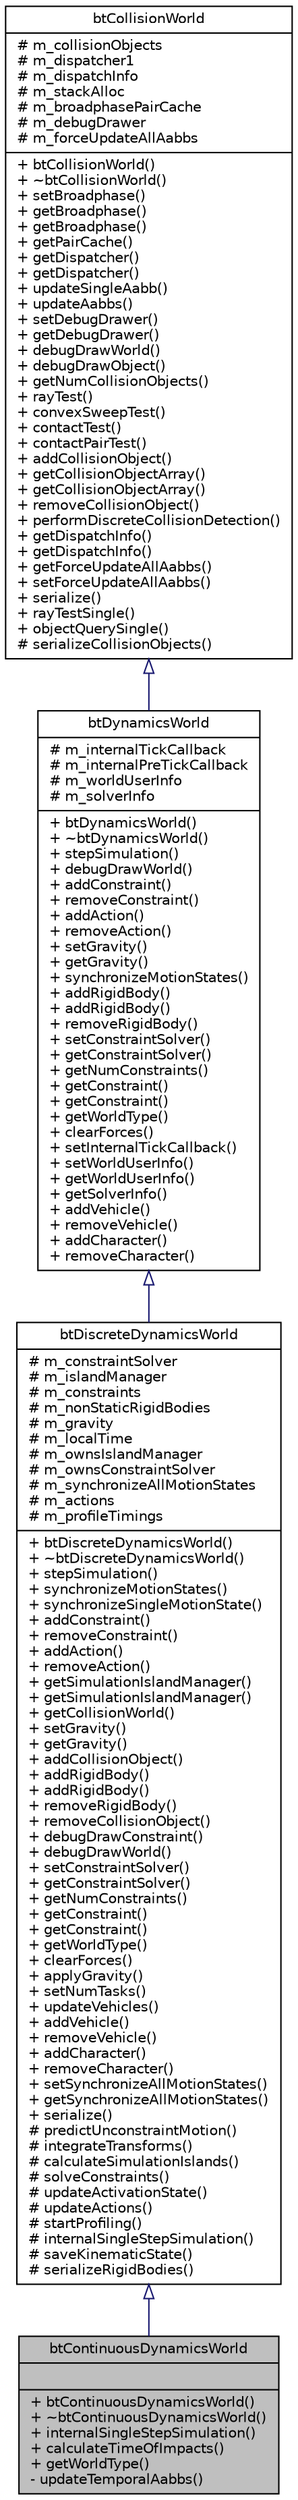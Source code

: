 digraph G
{
  edge [fontname="Helvetica",fontsize="10",labelfontname="Helvetica",labelfontsize="10"];
  node [fontname="Helvetica",fontsize="10",shape=record];
  Node1 [label="{btContinuousDynamicsWorld\n||+ btContinuousDynamicsWorld()\l+ ~btContinuousDynamicsWorld()\l+ internalSingleStepSimulation()\l+ calculateTimeOfImpacts()\l+ getWorldType()\l- updateTemporalAabbs()\l}",height=0.2,width=0.4,color="black", fillcolor="grey75", style="filled" fontcolor="black"];
  Node2 -> Node1 [dir=back,color="midnightblue",fontsize="10",style="solid",arrowtail="empty",fontname="Helvetica"];
  Node2 [label="{btDiscreteDynamicsWorld\n|# m_constraintSolver\l# m_islandManager\l# m_constraints\l# m_nonStaticRigidBodies\l# m_gravity\l# m_localTime\l# m_ownsIslandManager\l# m_ownsConstraintSolver\l# m_synchronizeAllMotionStates\l# m_actions\l# m_profileTimings\l|+ btDiscreteDynamicsWorld()\l+ ~btDiscreteDynamicsWorld()\l+ stepSimulation()\l+ synchronizeMotionStates()\l+ synchronizeSingleMotionState()\l+ addConstraint()\l+ removeConstraint()\l+ addAction()\l+ removeAction()\l+ getSimulationIslandManager()\l+ getSimulationIslandManager()\l+ getCollisionWorld()\l+ setGravity()\l+ getGravity()\l+ addCollisionObject()\l+ addRigidBody()\l+ addRigidBody()\l+ removeRigidBody()\l+ removeCollisionObject()\l+ debugDrawConstraint()\l+ debugDrawWorld()\l+ setConstraintSolver()\l+ getConstraintSolver()\l+ getNumConstraints()\l+ getConstraint()\l+ getConstraint()\l+ getWorldType()\l+ clearForces()\l+ applyGravity()\l+ setNumTasks()\l+ updateVehicles()\l+ addVehicle()\l+ removeVehicle()\l+ addCharacter()\l+ removeCharacter()\l+ setSynchronizeAllMotionStates()\l+ getSynchronizeAllMotionStates()\l+ serialize()\l# predictUnconstraintMotion()\l# integrateTransforms()\l# calculateSimulationIslands()\l# solveConstraints()\l# updateActivationState()\l# updateActions()\l# startProfiling()\l# internalSingleStepSimulation()\l# saveKinematicState()\l# serializeRigidBodies()\l}",height=0.2,width=0.4,color="black", fillcolor="white", style="filled",URL="$db/d6c/classbtDiscreteDynamicsWorld.html"];
  Node3 -> Node2 [dir=back,color="midnightblue",fontsize="10",style="solid",arrowtail="empty",fontname="Helvetica"];
  Node3 [label="{btDynamicsWorld\n|# m_internalTickCallback\l# m_internalPreTickCallback\l# m_worldUserInfo\l# m_solverInfo\l|+ btDynamicsWorld()\l+ ~btDynamicsWorld()\l+ stepSimulation()\l+ debugDrawWorld()\l+ addConstraint()\l+ removeConstraint()\l+ addAction()\l+ removeAction()\l+ setGravity()\l+ getGravity()\l+ synchronizeMotionStates()\l+ addRigidBody()\l+ addRigidBody()\l+ removeRigidBody()\l+ setConstraintSolver()\l+ getConstraintSolver()\l+ getNumConstraints()\l+ getConstraint()\l+ getConstraint()\l+ getWorldType()\l+ clearForces()\l+ setInternalTickCallback()\l+ setWorldUserInfo()\l+ getWorldUserInfo()\l+ getSolverInfo()\l+ addVehicle()\l+ removeVehicle()\l+ addCharacter()\l+ removeCharacter()\l}",height=0.2,width=0.4,color="black", fillcolor="white", style="filled",URL="$d2/dc3/classbtDynamicsWorld.html",tooltip="The btDynamicsWorld is the interface class for several dynamics implementation, basic, discrete, parallel, and continuous etc."];
  Node4 -> Node3 [dir=back,color="midnightblue",fontsize="10",style="solid",arrowtail="empty",fontname="Helvetica"];
  Node4 [label="{btCollisionWorld\n|# m_collisionObjects\l# m_dispatcher1\l# m_dispatchInfo\l# m_stackAlloc\l# m_broadphasePairCache\l# m_debugDrawer\l# m_forceUpdateAllAabbs\l|+ btCollisionWorld()\l+ ~btCollisionWorld()\l+ setBroadphase()\l+ getBroadphase()\l+ getBroadphase()\l+ getPairCache()\l+ getDispatcher()\l+ getDispatcher()\l+ updateSingleAabb()\l+ updateAabbs()\l+ setDebugDrawer()\l+ getDebugDrawer()\l+ debugDrawWorld()\l+ debugDrawObject()\l+ getNumCollisionObjects()\l+ rayTest()\l+ convexSweepTest()\l+ contactTest()\l+ contactPairTest()\l+ addCollisionObject()\l+ getCollisionObjectArray()\l+ getCollisionObjectArray()\l+ removeCollisionObject()\l+ performDiscreteCollisionDetection()\l+ getDispatchInfo()\l+ getDispatchInfo()\l+ getForceUpdateAllAabbs()\l+ setForceUpdateAllAabbs()\l+ serialize()\l+ rayTestSingle()\l+ objectQuerySingle()\l# serializeCollisionObjects()\l}",height=0.2,width=0.4,color="black", fillcolor="white", style="filled",URL="$d6/def/classbtCollisionWorld.html",tooltip="CollisionWorld is interface and container for the collision detection."];
}
